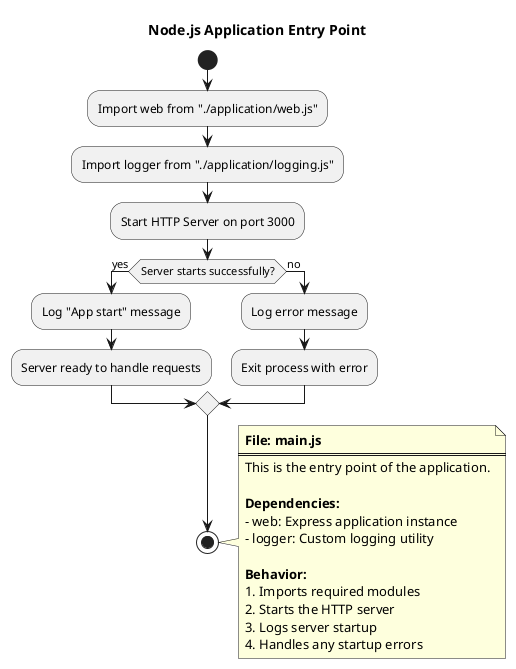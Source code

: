 @startuml Main Application Flow

title Node.js Application Entry Point

start

:Import web from "./application/web.js";
:Import logger from "./application/logging.js";

:Start HTTP Server on port 3000;

if (Server starts successfully?) then (yes)
  :Log "App start" message;
  :Server ready to handle requests;
else (no)
  :Log error message;
  :Exit process with error;
endif

stop

note right
  **File: main.js**
  ====
  This is the entry point of the application.
  
  **Dependencies:**
  - web: Express application instance
  - logger: Custom logging utility
  
  **Behavior:**
  1. Imports required modules
  2. Starts the HTTP server
  3. Logs server startup
  4. Handles any startup errors
end note

@enduml

note right
 cara jalanin aplikasi nya :
 node src/main.js
end note
